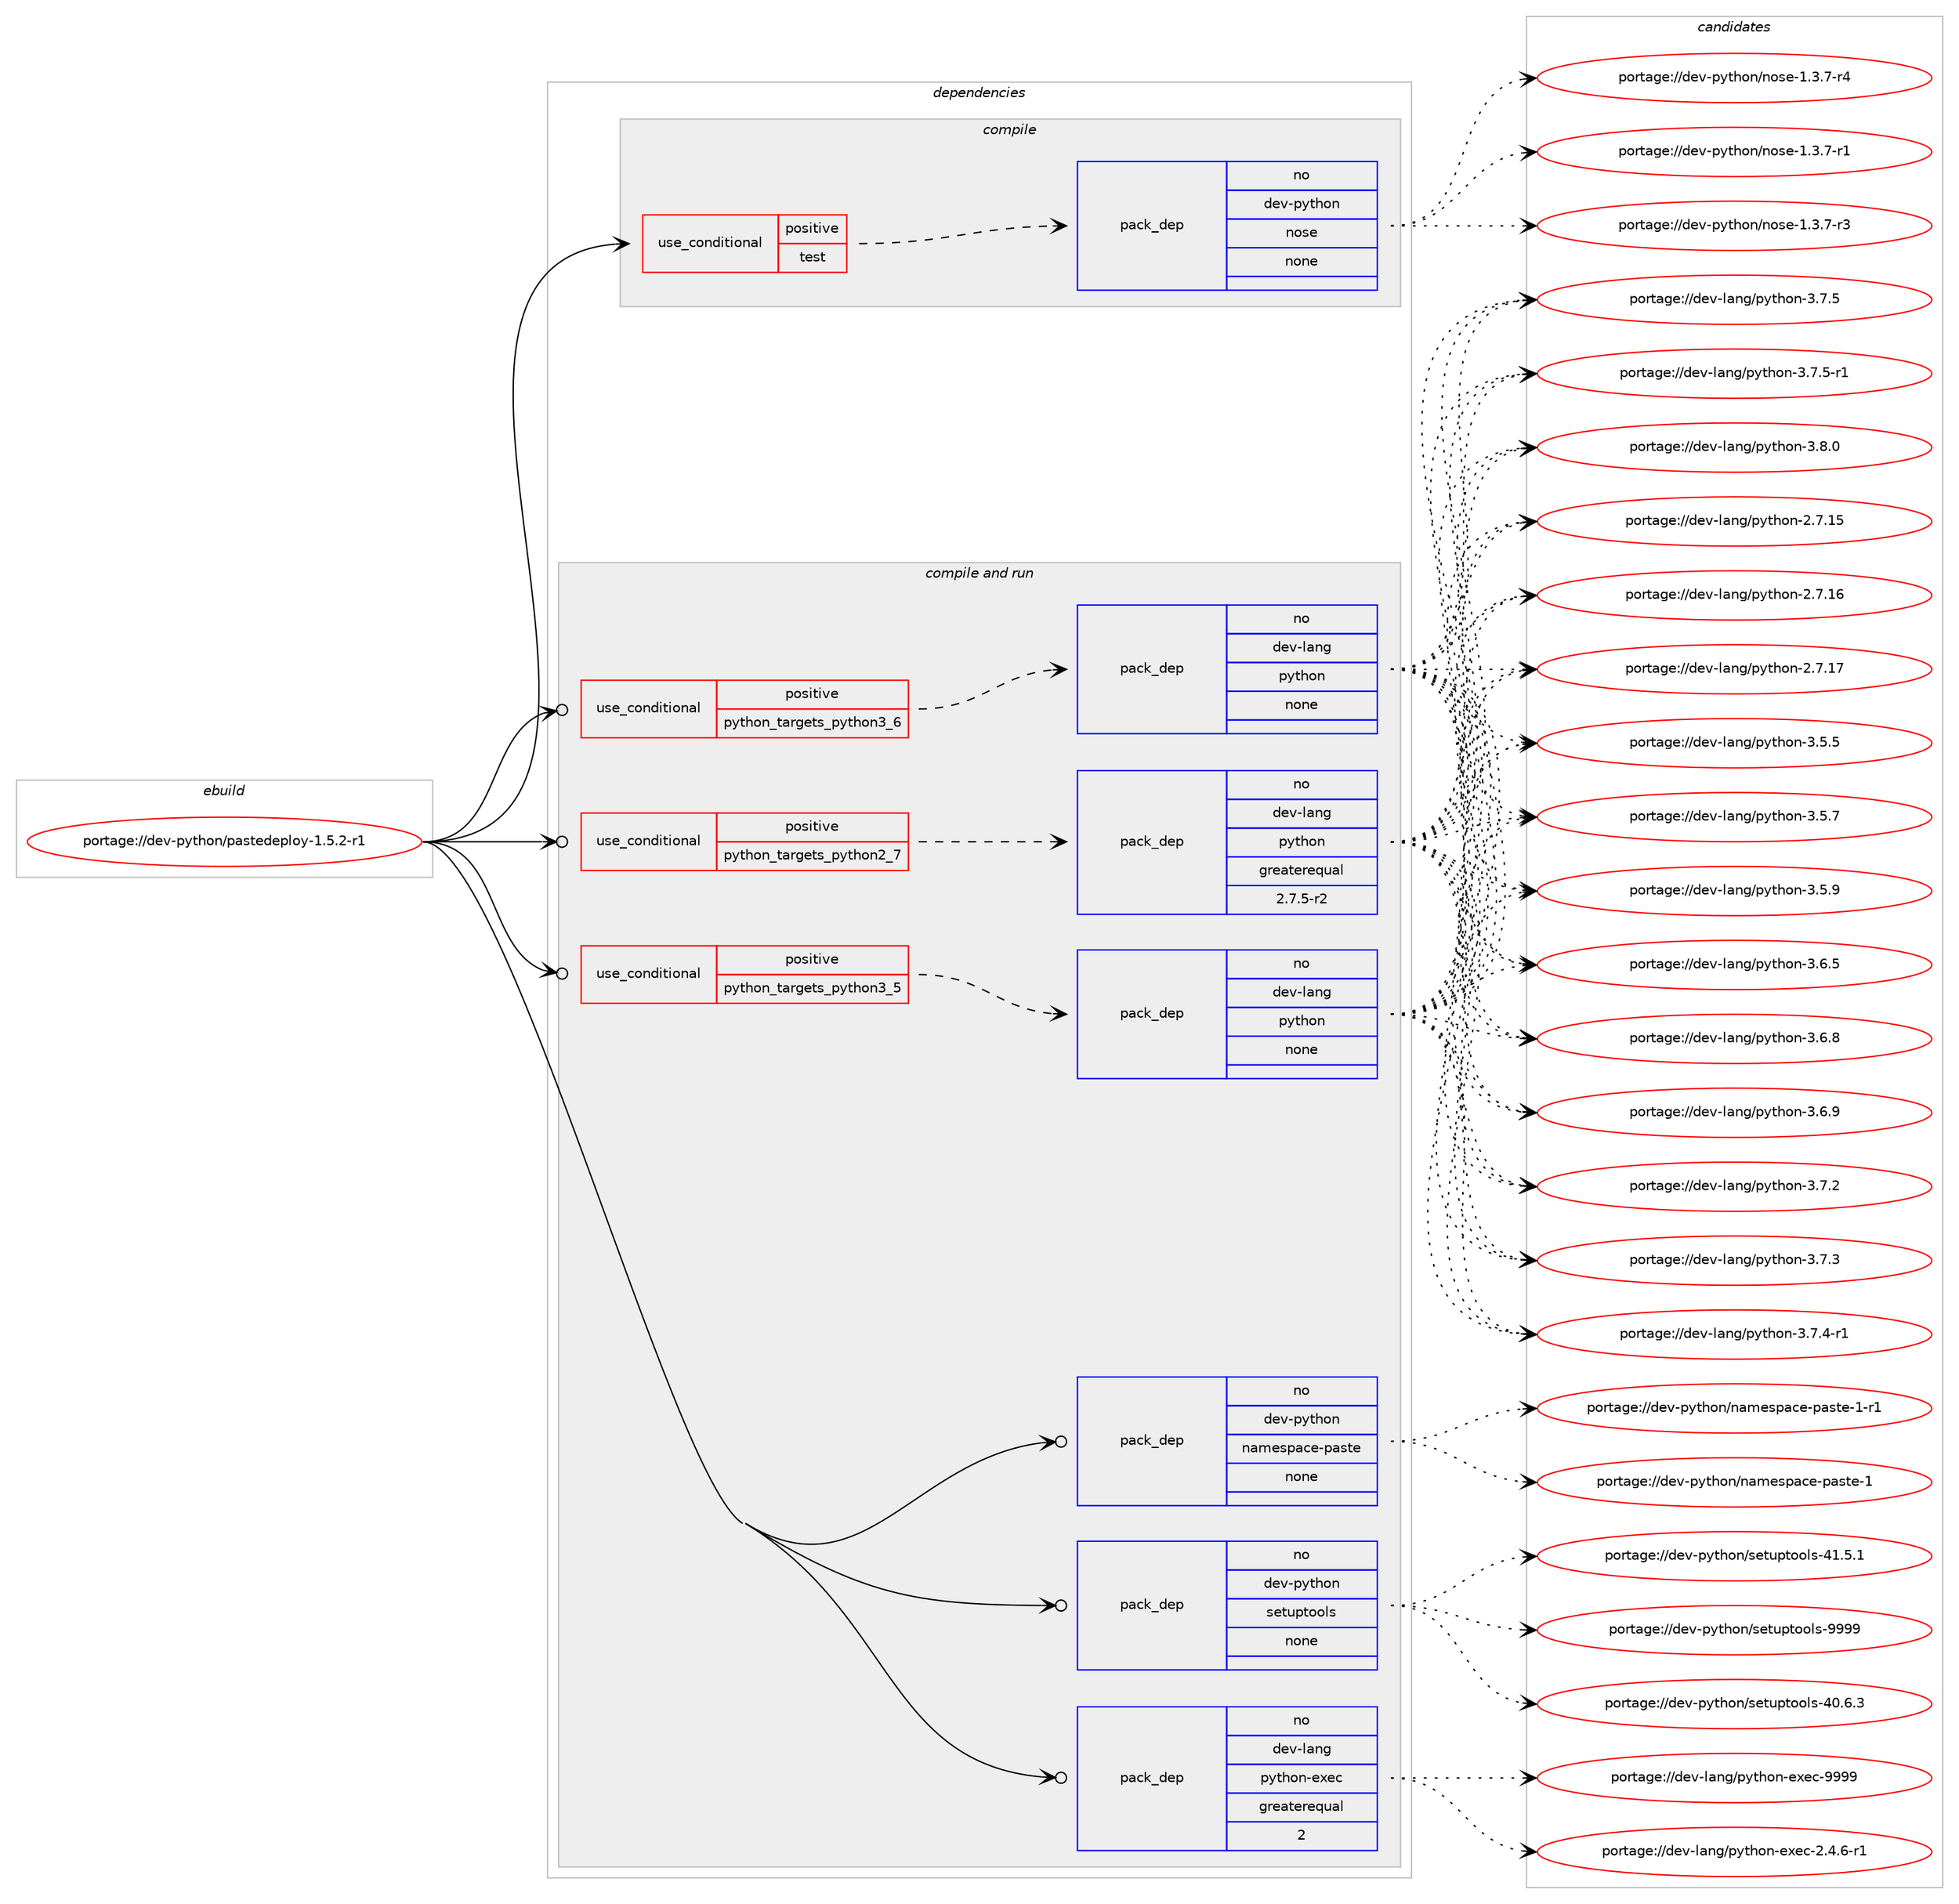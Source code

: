 digraph prolog {

# *************
# Graph options
# *************

newrank=true;
concentrate=true;
compound=true;
graph [rankdir=LR,fontname=Helvetica,fontsize=10,ranksep=1.5];#, ranksep=2.5, nodesep=0.2];
edge  [arrowhead=vee];
node  [fontname=Helvetica,fontsize=10];

# **********
# The ebuild
# **********

subgraph cluster_leftcol {
color=gray;
rank=same;
label=<<i>ebuild</i>>;
id [label="portage://dev-python/pastedeploy-1.5.2-r1", color=red, width=4, href="../dev-python/pastedeploy-1.5.2-r1.svg"];
}

# ****************
# The dependencies
# ****************

subgraph cluster_midcol {
color=gray;
label=<<i>dependencies</i>>;
subgraph cluster_compile {
fillcolor="#eeeeee";
style=filled;
label=<<i>compile</i>>;
subgraph cond33423 {
dependency155826 [label=<<TABLE BORDER="0" CELLBORDER="1" CELLSPACING="0" CELLPADDING="4"><TR><TD ROWSPAN="3" CELLPADDING="10">use_conditional</TD></TR><TR><TD>positive</TD></TR><TR><TD>test</TD></TR></TABLE>>, shape=none, color=red];
subgraph pack119042 {
dependency155827 [label=<<TABLE BORDER="0" CELLBORDER="1" CELLSPACING="0" CELLPADDING="4" WIDTH="220"><TR><TD ROWSPAN="6" CELLPADDING="30">pack_dep</TD></TR><TR><TD WIDTH="110">no</TD></TR><TR><TD>dev-python</TD></TR><TR><TD>nose</TD></TR><TR><TD>none</TD></TR><TR><TD></TD></TR></TABLE>>, shape=none, color=blue];
}
dependency155826:e -> dependency155827:w [weight=20,style="dashed",arrowhead="vee"];
}
id:e -> dependency155826:w [weight=20,style="solid",arrowhead="vee"];
}
subgraph cluster_compileandrun {
fillcolor="#eeeeee";
style=filled;
label=<<i>compile and run</i>>;
subgraph cond33424 {
dependency155828 [label=<<TABLE BORDER="0" CELLBORDER="1" CELLSPACING="0" CELLPADDING="4"><TR><TD ROWSPAN="3" CELLPADDING="10">use_conditional</TD></TR><TR><TD>positive</TD></TR><TR><TD>python_targets_python2_7</TD></TR></TABLE>>, shape=none, color=red];
subgraph pack119043 {
dependency155829 [label=<<TABLE BORDER="0" CELLBORDER="1" CELLSPACING="0" CELLPADDING="4" WIDTH="220"><TR><TD ROWSPAN="6" CELLPADDING="30">pack_dep</TD></TR><TR><TD WIDTH="110">no</TD></TR><TR><TD>dev-lang</TD></TR><TR><TD>python</TD></TR><TR><TD>greaterequal</TD></TR><TR><TD>2.7.5-r2</TD></TR></TABLE>>, shape=none, color=blue];
}
dependency155828:e -> dependency155829:w [weight=20,style="dashed",arrowhead="vee"];
}
id:e -> dependency155828:w [weight=20,style="solid",arrowhead="odotvee"];
subgraph cond33425 {
dependency155830 [label=<<TABLE BORDER="0" CELLBORDER="1" CELLSPACING="0" CELLPADDING="4"><TR><TD ROWSPAN="3" CELLPADDING="10">use_conditional</TD></TR><TR><TD>positive</TD></TR><TR><TD>python_targets_python3_5</TD></TR></TABLE>>, shape=none, color=red];
subgraph pack119044 {
dependency155831 [label=<<TABLE BORDER="0" CELLBORDER="1" CELLSPACING="0" CELLPADDING="4" WIDTH="220"><TR><TD ROWSPAN="6" CELLPADDING="30">pack_dep</TD></TR><TR><TD WIDTH="110">no</TD></TR><TR><TD>dev-lang</TD></TR><TR><TD>python</TD></TR><TR><TD>none</TD></TR><TR><TD></TD></TR></TABLE>>, shape=none, color=blue];
}
dependency155830:e -> dependency155831:w [weight=20,style="dashed",arrowhead="vee"];
}
id:e -> dependency155830:w [weight=20,style="solid",arrowhead="odotvee"];
subgraph cond33426 {
dependency155832 [label=<<TABLE BORDER="0" CELLBORDER="1" CELLSPACING="0" CELLPADDING="4"><TR><TD ROWSPAN="3" CELLPADDING="10">use_conditional</TD></TR><TR><TD>positive</TD></TR><TR><TD>python_targets_python3_6</TD></TR></TABLE>>, shape=none, color=red];
subgraph pack119045 {
dependency155833 [label=<<TABLE BORDER="0" CELLBORDER="1" CELLSPACING="0" CELLPADDING="4" WIDTH="220"><TR><TD ROWSPAN="6" CELLPADDING="30">pack_dep</TD></TR><TR><TD WIDTH="110">no</TD></TR><TR><TD>dev-lang</TD></TR><TR><TD>python</TD></TR><TR><TD>none</TD></TR><TR><TD></TD></TR></TABLE>>, shape=none, color=blue];
}
dependency155832:e -> dependency155833:w [weight=20,style="dashed",arrowhead="vee"];
}
id:e -> dependency155832:w [weight=20,style="solid",arrowhead="odotvee"];
subgraph pack119046 {
dependency155834 [label=<<TABLE BORDER="0" CELLBORDER="1" CELLSPACING="0" CELLPADDING="4" WIDTH="220"><TR><TD ROWSPAN="6" CELLPADDING="30">pack_dep</TD></TR><TR><TD WIDTH="110">no</TD></TR><TR><TD>dev-lang</TD></TR><TR><TD>python-exec</TD></TR><TR><TD>greaterequal</TD></TR><TR><TD>2</TD></TR></TABLE>>, shape=none, color=blue];
}
id:e -> dependency155834:w [weight=20,style="solid",arrowhead="odotvee"];
subgraph pack119047 {
dependency155835 [label=<<TABLE BORDER="0" CELLBORDER="1" CELLSPACING="0" CELLPADDING="4" WIDTH="220"><TR><TD ROWSPAN="6" CELLPADDING="30">pack_dep</TD></TR><TR><TD WIDTH="110">no</TD></TR><TR><TD>dev-python</TD></TR><TR><TD>namespace-paste</TD></TR><TR><TD>none</TD></TR><TR><TD></TD></TR></TABLE>>, shape=none, color=blue];
}
id:e -> dependency155835:w [weight=20,style="solid",arrowhead="odotvee"];
subgraph pack119048 {
dependency155836 [label=<<TABLE BORDER="0" CELLBORDER="1" CELLSPACING="0" CELLPADDING="4" WIDTH="220"><TR><TD ROWSPAN="6" CELLPADDING="30">pack_dep</TD></TR><TR><TD WIDTH="110">no</TD></TR><TR><TD>dev-python</TD></TR><TR><TD>setuptools</TD></TR><TR><TD>none</TD></TR><TR><TD></TD></TR></TABLE>>, shape=none, color=blue];
}
id:e -> dependency155836:w [weight=20,style="solid",arrowhead="odotvee"];
}
subgraph cluster_run {
fillcolor="#eeeeee";
style=filled;
label=<<i>run</i>>;
}
}

# **************
# The candidates
# **************

subgraph cluster_choices {
rank=same;
color=gray;
label=<<i>candidates</i>>;

subgraph choice119042 {
color=black;
nodesep=1;
choiceportage10010111845112121116104111110471101111151014549465146554511449 [label="portage://dev-python/nose-1.3.7-r1", color=red, width=4,href="../dev-python/nose-1.3.7-r1.svg"];
choiceportage10010111845112121116104111110471101111151014549465146554511451 [label="portage://dev-python/nose-1.3.7-r3", color=red, width=4,href="../dev-python/nose-1.3.7-r3.svg"];
choiceportage10010111845112121116104111110471101111151014549465146554511452 [label="portage://dev-python/nose-1.3.7-r4", color=red, width=4,href="../dev-python/nose-1.3.7-r4.svg"];
dependency155827:e -> choiceportage10010111845112121116104111110471101111151014549465146554511449:w [style=dotted,weight="100"];
dependency155827:e -> choiceportage10010111845112121116104111110471101111151014549465146554511451:w [style=dotted,weight="100"];
dependency155827:e -> choiceportage10010111845112121116104111110471101111151014549465146554511452:w [style=dotted,weight="100"];
}
subgraph choice119043 {
color=black;
nodesep=1;
choiceportage10010111845108971101034711212111610411111045504655464953 [label="portage://dev-lang/python-2.7.15", color=red, width=4,href="../dev-lang/python-2.7.15.svg"];
choiceportage10010111845108971101034711212111610411111045504655464954 [label="portage://dev-lang/python-2.7.16", color=red, width=4,href="../dev-lang/python-2.7.16.svg"];
choiceportage10010111845108971101034711212111610411111045504655464955 [label="portage://dev-lang/python-2.7.17", color=red, width=4,href="../dev-lang/python-2.7.17.svg"];
choiceportage100101118451089711010347112121116104111110455146534653 [label="portage://dev-lang/python-3.5.5", color=red, width=4,href="../dev-lang/python-3.5.5.svg"];
choiceportage100101118451089711010347112121116104111110455146534655 [label="portage://dev-lang/python-3.5.7", color=red, width=4,href="../dev-lang/python-3.5.7.svg"];
choiceportage100101118451089711010347112121116104111110455146534657 [label="portage://dev-lang/python-3.5.9", color=red, width=4,href="../dev-lang/python-3.5.9.svg"];
choiceportage100101118451089711010347112121116104111110455146544653 [label="portage://dev-lang/python-3.6.5", color=red, width=4,href="../dev-lang/python-3.6.5.svg"];
choiceportage100101118451089711010347112121116104111110455146544656 [label="portage://dev-lang/python-3.6.8", color=red, width=4,href="../dev-lang/python-3.6.8.svg"];
choiceportage100101118451089711010347112121116104111110455146544657 [label="portage://dev-lang/python-3.6.9", color=red, width=4,href="../dev-lang/python-3.6.9.svg"];
choiceportage100101118451089711010347112121116104111110455146554650 [label="portage://dev-lang/python-3.7.2", color=red, width=4,href="../dev-lang/python-3.7.2.svg"];
choiceportage100101118451089711010347112121116104111110455146554651 [label="portage://dev-lang/python-3.7.3", color=red, width=4,href="../dev-lang/python-3.7.3.svg"];
choiceportage1001011184510897110103471121211161041111104551465546524511449 [label="portage://dev-lang/python-3.7.4-r1", color=red, width=4,href="../dev-lang/python-3.7.4-r1.svg"];
choiceportage100101118451089711010347112121116104111110455146554653 [label="portage://dev-lang/python-3.7.5", color=red, width=4,href="../dev-lang/python-3.7.5.svg"];
choiceportage1001011184510897110103471121211161041111104551465546534511449 [label="portage://dev-lang/python-3.7.5-r1", color=red, width=4,href="../dev-lang/python-3.7.5-r1.svg"];
choiceportage100101118451089711010347112121116104111110455146564648 [label="portage://dev-lang/python-3.8.0", color=red, width=4,href="../dev-lang/python-3.8.0.svg"];
dependency155829:e -> choiceportage10010111845108971101034711212111610411111045504655464953:w [style=dotted,weight="100"];
dependency155829:e -> choiceportage10010111845108971101034711212111610411111045504655464954:w [style=dotted,weight="100"];
dependency155829:e -> choiceportage10010111845108971101034711212111610411111045504655464955:w [style=dotted,weight="100"];
dependency155829:e -> choiceportage100101118451089711010347112121116104111110455146534653:w [style=dotted,weight="100"];
dependency155829:e -> choiceportage100101118451089711010347112121116104111110455146534655:w [style=dotted,weight="100"];
dependency155829:e -> choiceportage100101118451089711010347112121116104111110455146534657:w [style=dotted,weight="100"];
dependency155829:e -> choiceportage100101118451089711010347112121116104111110455146544653:w [style=dotted,weight="100"];
dependency155829:e -> choiceportage100101118451089711010347112121116104111110455146544656:w [style=dotted,weight="100"];
dependency155829:e -> choiceportage100101118451089711010347112121116104111110455146544657:w [style=dotted,weight="100"];
dependency155829:e -> choiceportage100101118451089711010347112121116104111110455146554650:w [style=dotted,weight="100"];
dependency155829:e -> choiceportage100101118451089711010347112121116104111110455146554651:w [style=dotted,weight="100"];
dependency155829:e -> choiceportage1001011184510897110103471121211161041111104551465546524511449:w [style=dotted,weight="100"];
dependency155829:e -> choiceportage100101118451089711010347112121116104111110455146554653:w [style=dotted,weight="100"];
dependency155829:e -> choiceportage1001011184510897110103471121211161041111104551465546534511449:w [style=dotted,weight="100"];
dependency155829:e -> choiceportage100101118451089711010347112121116104111110455146564648:w [style=dotted,weight="100"];
}
subgraph choice119044 {
color=black;
nodesep=1;
choiceportage10010111845108971101034711212111610411111045504655464953 [label="portage://dev-lang/python-2.7.15", color=red, width=4,href="../dev-lang/python-2.7.15.svg"];
choiceportage10010111845108971101034711212111610411111045504655464954 [label="portage://dev-lang/python-2.7.16", color=red, width=4,href="../dev-lang/python-2.7.16.svg"];
choiceportage10010111845108971101034711212111610411111045504655464955 [label="portage://dev-lang/python-2.7.17", color=red, width=4,href="../dev-lang/python-2.7.17.svg"];
choiceportage100101118451089711010347112121116104111110455146534653 [label="portage://dev-lang/python-3.5.5", color=red, width=4,href="../dev-lang/python-3.5.5.svg"];
choiceportage100101118451089711010347112121116104111110455146534655 [label="portage://dev-lang/python-3.5.7", color=red, width=4,href="../dev-lang/python-3.5.7.svg"];
choiceportage100101118451089711010347112121116104111110455146534657 [label="portage://dev-lang/python-3.5.9", color=red, width=4,href="../dev-lang/python-3.5.9.svg"];
choiceportage100101118451089711010347112121116104111110455146544653 [label="portage://dev-lang/python-3.6.5", color=red, width=4,href="../dev-lang/python-3.6.5.svg"];
choiceportage100101118451089711010347112121116104111110455146544656 [label="portage://dev-lang/python-3.6.8", color=red, width=4,href="../dev-lang/python-3.6.8.svg"];
choiceportage100101118451089711010347112121116104111110455146544657 [label="portage://dev-lang/python-3.6.9", color=red, width=4,href="../dev-lang/python-3.6.9.svg"];
choiceportage100101118451089711010347112121116104111110455146554650 [label="portage://dev-lang/python-3.7.2", color=red, width=4,href="../dev-lang/python-3.7.2.svg"];
choiceportage100101118451089711010347112121116104111110455146554651 [label="portage://dev-lang/python-3.7.3", color=red, width=4,href="../dev-lang/python-3.7.3.svg"];
choiceportage1001011184510897110103471121211161041111104551465546524511449 [label="portage://dev-lang/python-3.7.4-r1", color=red, width=4,href="../dev-lang/python-3.7.4-r1.svg"];
choiceportage100101118451089711010347112121116104111110455146554653 [label="portage://dev-lang/python-3.7.5", color=red, width=4,href="../dev-lang/python-3.7.5.svg"];
choiceportage1001011184510897110103471121211161041111104551465546534511449 [label="portage://dev-lang/python-3.7.5-r1", color=red, width=4,href="../dev-lang/python-3.7.5-r1.svg"];
choiceportage100101118451089711010347112121116104111110455146564648 [label="portage://dev-lang/python-3.8.0", color=red, width=4,href="../dev-lang/python-3.8.0.svg"];
dependency155831:e -> choiceportage10010111845108971101034711212111610411111045504655464953:w [style=dotted,weight="100"];
dependency155831:e -> choiceportage10010111845108971101034711212111610411111045504655464954:w [style=dotted,weight="100"];
dependency155831:e -> choiceportage10010111845108971101034711212111610411111045504655464955:w [style=dotted,weight="100"];
dependency155831:e -> choiceportage100101118451089711010347112121116104111110455146534653:w [style=dotted,weight="100"];
dependency155831:e -> choiceportage100101118451089711010347112121116104111110455146534655:w [style=dotted,weight="100"];
dependency155831:e -> choiceportage100101118451089711010347112121116104111110455146534657:w [style=dotted,weight="100"];
dependency155831:e -> choiceportage100101118451089711010347112121116104111110455146544653:w [style=dotted,weight="100"];
dependency155831:e -> choiceportage100101118451089711010347112121116104111110455146544656:w [style=dotted,weight="100"];
dependency155831:e -> choiceportage100101118451089711010347112121116104111110455146544657:w [style=dotted,weight="100"];
dependency155831:e -> choiceportage100101118451089711010347112121116104111110455146554650:w [style=dotted,weight="100"];
dependency155831:e -> choiceportage100101118451089711010347112121116104111110455146554651:w [style=dotted,weight="100"];
dependency155831:e -> choiceportage1001011184510897110103471121211161041111104551465546524511449:w [style=dotted,weight="100"];
dependency155831:e -> choiceportage100101118451089711010347112121116104111110455146554653:w [style=dotted,weight="100"];
dependency155831:e -> choiceportage1001011184510897110103471121211161041111104551465546534511449:w [style=dotted,weight="100"];
dependency155831:e -> choiceportage100101118451089711010347112121116104111110455146564648:w [style=dotted,weight="100"];
}
subgraph choice119045 {
color=black;
nodesep=1;
choiceportage10010111845108971101034711212111610411111045504655464953 [label="portage://dev-lang/python-2.7.15", color=red, width=4,href="../dev-lang/python-2.7.15.svg"];
choiceportage10010111845108971101034711212111610411111045504655464954 [label="portage://dev-lang/python-2.7.16", color=red, width=4,href="../dev-lang/python-2.7.16.svg"];
choiceportage10010111845108971101034711212111610411111045504655464955 [label="portage://dev-lang/python-2.7.17", color=red, width=4,href="../dev-lang/python-2.7.17.svg"];
choiceportage100101118451089711010347112121116104111110455146534653 [label="portage://dev-lang/python-3.5.5", color=red, width=4,href="../dev-lang/python-3.5.5.svg"];
choiceportage100101118451089711010347112121116104111110455146534655 [label="portage://dev-lang/python-3.5.7", color=red, width=4,href="../dev-lang/python-3.5.7.svg"];
choiceportage100101118451089711010347112121116104111110455146534657 [label="portage://dev-lang/python-3.5.9", color=red, width=4,href="../dev-lang/python-3.5.9.svg"];
choiceportage100101118451089711010347112121116104111110455146544653 [label="portage://dev-lang/python-3.6.5", color=red, width=4,href="../dev-lang/python-3.6.5.svg"];
choiceportage100101118451089711010347112121116104111110455146544656 [label="portage://dev-lang/python-3.6.8", color=red, width=4,href="../dev-lang/python-3.6.8.svg"];
choiceportage100101118451089711010347112121116104111110455146544657 [label="portage://dev-lang/python-3.6.9", color=red, width=4,href="../dev-lang/python-3.6.9.svg"];
choiceportage100101118451089711010347112121116104111110455146554650 [label="portage://dev-lang/python-3.7.2", color=red, width=4,href="../dev-lang/python-3.7.2.svg"];
choiceportage100101118451089711010347112121116104111110455146554651 [label="portage://dev-lang/python-3.7.3", color=red, width=4,href="../dev-lang/python-3.7.3.svg"];
choiceportage1001011184510897110103471121211161041111104551465546524511449 [label="portage://dev-lang/python-3.7.4-r1", color=red, width=4,href="../dev-lang/python-3.7.4-r1.svg"];
choiceportage100101118451089711010347112121116104111110455146554653 [label="portage://dev-lang/python-3.7.5", color=red, width=4,href="../dev-lang/python-3.7.5.svg"];
choiceportage1001011184510897110103471121211161041111104551465546534511449 [label="portage://dev-lang/python-3.7.5-r1", color=red, width=4,href="../dev-lang/python-3.7.5-r1.svg"];
choiceportage100101118451089711010347112121116104111110455146564648 [label="portage://dev-lang/python-3.8.0", color=red, width=4,href="../dev-lang/python-3.8.0.svg"];
dependency155833:e -> choiceportage10010111845108971101034711212111610411111045504655464953:w [style=dotted,weight="100"];
dependency155833:e -> choiceportage10010111845108971101034711212111610411111045504655464954:w [style=dotted,weight="100"];
dependency155833:e -> choiceportage10010111845108971101034711212111610411111045504655464955:w [style=dotted,weight="100"];
dependency155833:e -> choiceportage100101118451089711010347112121116104111110455146534653:w [style=dotted,weight="100"];
dependency155833:e -> choiceportage100101118451089711010347112121116104111110455146534655:w [style=dotted,weight="100"];
dependency155833:e -> choiceportage100101118451089711010347112121116104111110455146534657:w [style=dotted,weight="100"];
dependency155833:e -> choiceportage100101118451089711010347112121116104111110455146544653:w [style=dotted,weight="100"];
dependency155833:e -> choiceportage100101118451089711010347112121116104111110455146544656:w [style=dotted,weight="100"];
dependency155833:e -> choiceportage100101118451089711010347112121116104111110455146544657:w [style=dotted,weight="100"];
dependency155833:e -> choiceportage100101118451089711010347112121116104111110455146554650:w [style=dotted,weight="100"];
dependency155833:e -> choiceportage100101118451089711010347112121116104111110455146554651:w [style=dotted,weight="100"];
dependency155833:e -> choiceportage1001011184510897110103471121211161041111104551465546524511449:w [style=dotted,weight="100"];
dependency155833:e -> choiceportage100101118451089711010347112121116104111110455146554653:w [style=dotted,weight="100"];
dependency155833:e -> choiceportage1001011184510897110103471121211161041111104551465546534511449:w [style=dotted,weight="100"];
dependency155833:e -> choiceportage100101118451089711010347112121116104111110455146564648:w [style=dotted,weight="100"];
}
subgraph choice119046 {
color=black;
nodesep=1;
choiceportage10010111845108971101034711212111610411111045101120101994550465246544511449 [label="portage://dev-lang/python-exec-2.4.6-r1", color=red, width=4,href="../dev-lang/python-exec-2.4.6-r1.svg"];
choiceportage10010111845108971101034711212111610411111045101120101994557575757 [label="portage://dev-lang/python-exec-9999", color=red, width=4,href="../dev-lang/python-exec-9999.svg"];
dependency155834:e -> choiceportage10010111845108971101034711212111610411111045101120101994550465246544511449:w [style=dotted,weight="100"];
dependency155834:e -> choiceportage10010111845108971101034711212111610411111045101120101994557575757:w [style=dotted,weight="100"];
}
subgraph choice119047 {
color=black;
nodesep=1;
choiceportage100101118451121211161041111104711097109101115112979910145112971151161014549 [label="portage://dev-python/namespace-paste-1", color=red, width=4,href="../dev-python/namespace-paste-1.svg"];
choiceportage1001011184511212111610411111047110971091011151129799101451129711511610145494511449 [label="portage://dev-python/namespace-paste-1-r1", color=red, width=4,href="../dev-python/namespace-paste-1-r1.svg"];
dependency155835:e -> choiceportage100101118451121211161041111104711097109101115112979910145112971151161014549:w [style=dotted,weight="100"];
dependency155835:e -> choiceportage1001011184511212111610411111047110971091011151129799101451129711511610145494511449:w [style=dotted,weight="100"];
}
subgraph choice119048 {
color=black;
nodesep=1;
choiceportage100101118451121211161041111104711510111611711211611111110811545524846544651 [label="portage://dev-python/setuptools-40.6.3", color=red, width=4,href="../dev-python/setuptools-40.6.3.svg"];
choiceportage100101118451121211161041111104711510111611711211611111110811545524946534649 [label="portage://dev-python/setuptools-41.5.1", color=red, width=4,href="../dev-python/setuptools-41.5.1.svg"];
choiceportage10010111845112121116104111110471151011161171121161111111081154557575757 [label="portage://dev-python/setuptools-9999", color=red, width=4,href="../dev-python/setuptools-9999.svg"];
dependency155836:e -> choiceportage100101118451121211161041111104711510111611711211611111110811545524846544651:w [style=dotted,weight="100"];
dependency155836:e -> choiceportage100101118451121211161041111104711510111611711211611111110811545524946534649:w [style=dotted,weight="100"];
dependency155836:e -> choiceportage10010111845112121116104111110471151011161171121161111111081154557575757:w [style=dotted,weight="100"];
}
}

}
